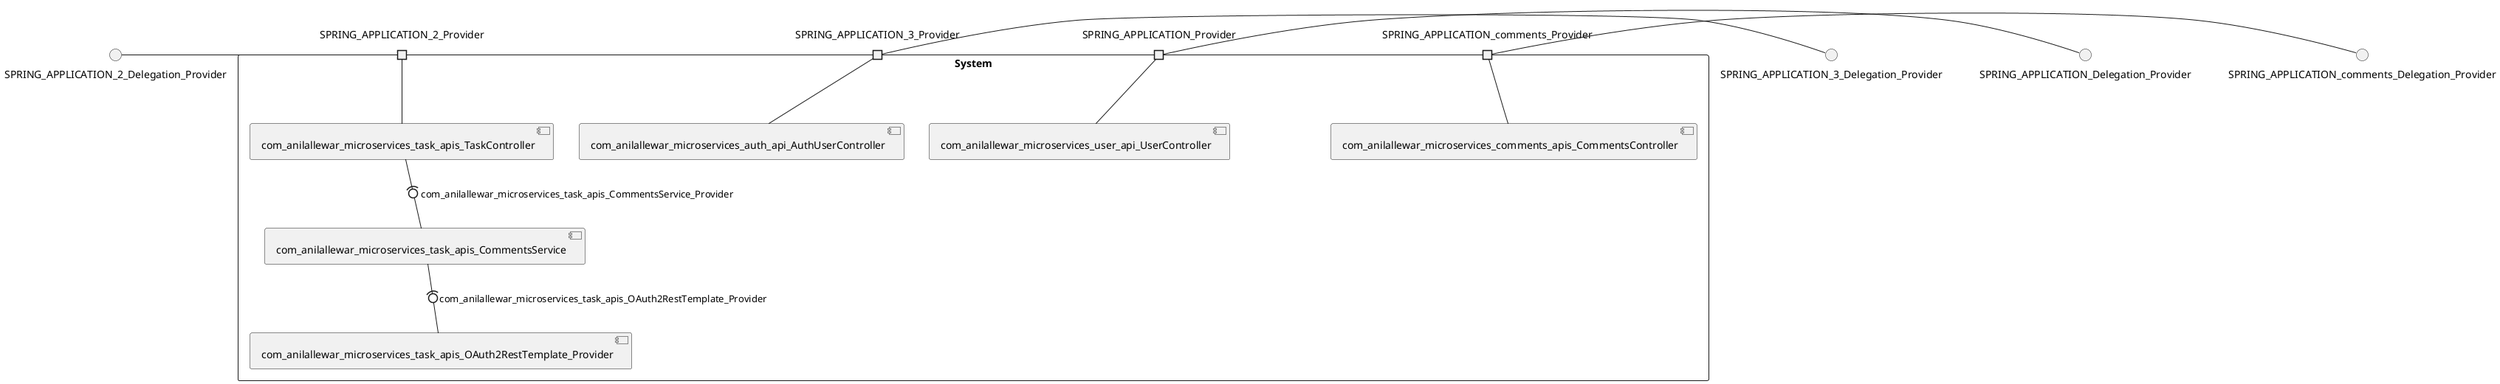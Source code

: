 @startuml
skinparam fixCircleLabelOverlapping true
skinparam componentStyle uml2
() SPRING_APPLICATION_2_Delegation_Provider
() SPRING_APPLICATION_3_Delegation_Provider
() SPRING_APPLICATION_Delegation_Provider
() SPRING_APPLICATION_comments_Delegation_Provider
rectangle System {
[com_anilallewar_microservices_auth_api_AuthUserController] [[anilallewar-microservices-basics-spring-boot.repository#_hbLzOt9MEe6TT5wdH7xtbg]]
[com_anilallewar_microservices_comments_apis_CommentsController] [[anilallewar-microservices-basics-spring-boot.repository#_hbLzOt9MEe6TT5wdH7xtbg]]
[com_anilallewar_microservices_task_apis_CommentsService] [[anilallewar-microservices-basics-spring-boot.repository#_hbLzOt9MEe6TT5wdH7xtbg]]
[com_anilallewar_microservices_task_apis_OAuth2RestTemplate_Provider] [[anilallewar-microservices-basics-spring-boot.repository#_hbLzOt9MEe6TT5wdH7xtbg]]
[com_anilallewar_microservices_task_apis_TaskController] [[anilallewar-microservices-basics-spring-boot.repository#_hbLzOt9MEe6TT5wdH7xtbg]]
[com_anilallewar_microservices_user_api_UserController] [[anilallewar-microservices-basics-spring-boot.repository#_hbLzOt9MEe6TT5wdH7xtbg]]
port SPRING_APPLICATION_2_Provider
SPRING_APPLICATION_2_Delegation_Provider - SPRING_APPLICATION_2_Provider
SPRING_APPLICATION_2_Provider - [com_anilallewar_microservices_task_apis_TaskController]
port SPRING_APPLICATION_3_Provider
SPRING_APPLICATION_3_Delegation_Provider - SPRING_APPLICATION_3_Provider
SPRING_APPLICATION_3_Provider - [com_anilallewar_microservices_auth_api_AuthUserController]
port SPRING_APPLICATION_Provider
SPRING_APPLICATION_Delegation_Provider - SPRING_APPLICATION_Provider
SPRING_APPLICATION_Provider - [com_anilallewar_microservices_user_api_UserController]
port SPRING_APPLICATION_comments_Provider
SPRING_APPLICATION_comments_Delegation_Provider - SPRING_APPLICATION_comments_Provider
SPRING_APPLICATION_comments_Provider - [com_anilallewar_microservices_comments_apis_CommentsController]
[com_anilallewar_microservices_task_apis_TaskController] -(0- [com_anilallewar_microservices_task_apis_CommentsService] : com_anilallewar_microservices_task_apis_CommentsService_Provider
[com_anilallewar_microservices_task_apis_CommentsService] -(0- [com_anilallewar_microservices_task_apis_OAuth2RestTemplate_Provider] : com_anilallewar_microservices_task_apis_OAuth2RestTemplate_Provider
}

@enduml
